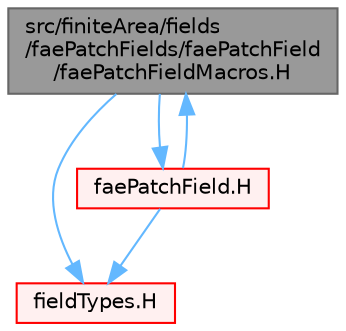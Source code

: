 digraph "src/finiteArea/fields/faePatchFields/faePatchField/faePatchFieldMacros.H"
{
 // LATEX_PDF_SIZE
  bgcolor="transparent";
  edge [fontname=Helvetica,fontsize=10,labelfontname=Helvetica,labelfontsize=10];
  node [fontname=Helvetica,fontsize=10,shape=box,height=0.2,width=0.4];
  Node1 [id="Node000001",label="src/finiteArea/fields\l/faePatchFields/faePatchField\l/faePatchFieldMacros.H",height=0.2,width=0.4,color="gray40", fillcolor="grey60", style="filled", fontcolor="black",tooltip="Macros for creating faePatchField types."];
  Node1 -> Node2 [id="edge1_Node000001_Node000002",color="steelblue1",style="solid",tooltip=" "];
  Node2 [id="Node000002",label="fieldTypes.H",height=0.2,width=0.4,color="red", fillcolor="#FFF0F0", style="filled",URL="$fieldTypes_8H.html",tooltip=" "];
  Node1 -> Node127 [id="edge2_Node000001_Node000127",color="steelblue1",style="solid",tooltip=" "];
  Node127 [id="Node000127",label="faePatchField.H",height=0.2,width=0.4,color="red", fillcolor="#FFF0F0", style="filled",URL="$faePatchField_8H.html",tooltip=" "];
  Node127 -> Node2 [id="edge3_Node000127_Node000002",color="steelblue1",style="solid",tooltip=" "];
  Node127 -> Node1 [id="edge4_Node000127_Node000001",color="steelblue1",style="solid",tooltip=" "];
}
